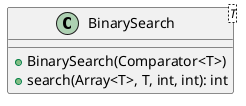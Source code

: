 @startuml

    class BinarySearch<T> {
        +BinarySearch(Comparator<T>)
        +search(Array<T>, T, int, int): int
    }

@enduml
